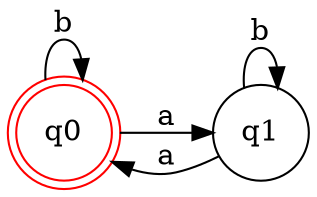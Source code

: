 digraph G{
  rankdir=LR;
  node [shape = doublecircle]; q0;
  node [shape = circle];
//   q0 [color = green];
  q0 [color = red];
  q0 -> q1 [label = "a"];
  q1 -> q0 [label = "a"];
  q0 -> q0 [label = "b"];
  q1 -> q1 [label = "b"];
}
